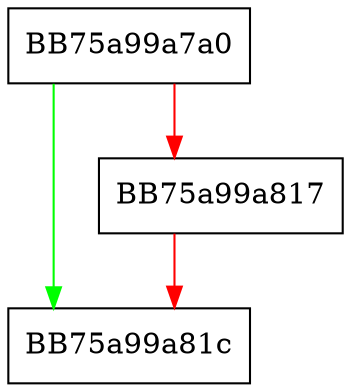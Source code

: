 digraph create {
  node [shape="box"];
  graph [splines=ortho];
  BB75a99a7a0 -> BB75a99a81c [color="green"];
  BB75a99a7a0 -> BB75a99a817 [color="red"];
  BB75a99a817 -> BB75a99a81c [color="red"];
}